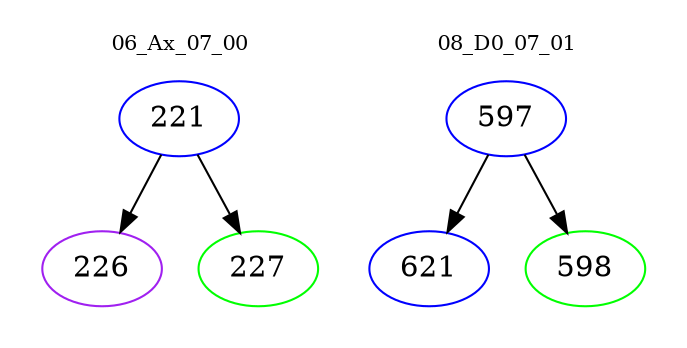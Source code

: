 digraph{
subgraph cluster_0 {
color = white
label = "06_Ax_07_00";
fontsize=10;
T0_221 [label="221", color="blue"]
T0_221 -> T0_226 [color="black"]
T0_226 [label="226", color="purple"]
T0_221 -> T0_227 [color="black"]
T0_227 [label="227", color="green"]
}
subgraph cluster_1 {
color = white
label = "08_D0_07_01";
fontsize=10;
T1_597 [label="597", color="blue"]
T1_597 -> T1_621 [color="black"]
T1_621 [label="621", color="blue"]
T1_597 -> T1_598 [color="black"]
T1_598 [label="598", color="green"]
}
}
